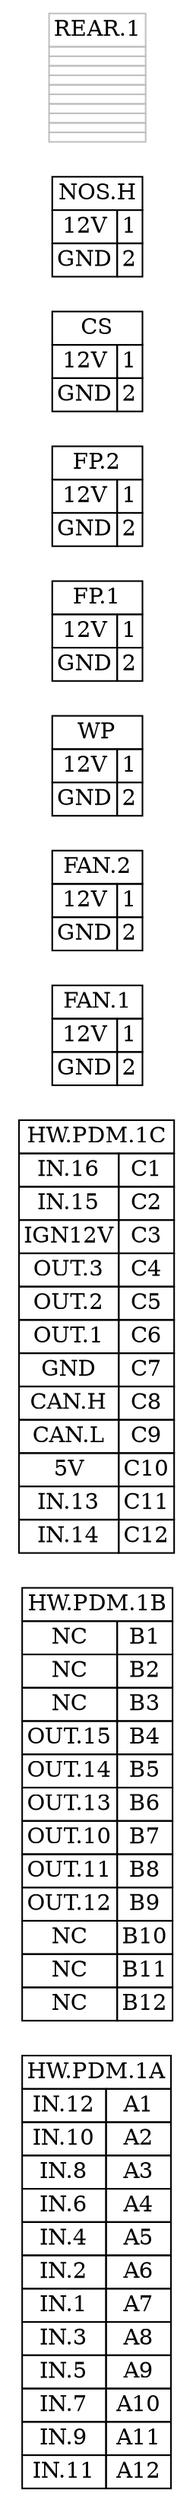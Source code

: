 
graph {nodesep=.2 ranksep=2 rankdir=LR

node [shape=none];
edge [color="#000000:#0066ff:#000000"];

"HW.PDM.1A" [label = <<TABLE border="0" cellspacing="0" cellborder="1"><TR><TD colspan="2">HW.PDM.1A</TD></TR><TR><TD PORT="A1L">IN.12</TD><TD PORT="A1R">A1</TD></TR><TR><TD PORT="A2L">IN.10</TD><TD PORT="A2R">A2</TD></TR><TR><TD PORT="A3L">IN.8</TD><TD PORT="A3R">A3</TD></TR><TR><TD PORT="A4L">IN.6</TD><TD PORT="A4R">A4</TD></TR><TR><TD PORT="A5L">IN.4</TD><TD PORT="A5R">A5</TD></TR><TR><TD PORT="A6L">IN.2</TD><TD PORT="A6R">A6</TD></TR><TR><TD PORT="A7L">IN.1</TD><TD PORT="A7R">A7</TD></TR><TR><TD PORT="A8L">IN.3</TD><TD PORT="A8R">A8</TD></TR><TR><TD PORT="A9L">IN.5</TD><TD PORT="A9R">A9</TD></TR><TR><TD PORT="A10L">IN.7</TD><TD PORT="A10R">A10</TD></TR><TR><TD PORT="A11L">IN.9</TD><TD PORT="A11R">A11</TD></TR><TR><TD PORT="A12L">IN.11</TD><TD PORT="A12R">A12</TD></TR></TABLE>>];
"HW.PDM.1B" [label = <<TABLE border="0" cellspacing="0" cellborder="1"><TR><TD colspan="2">HW.PDM.1B</TD></TR><TR><TD PORT="B1L">NC</TD><TD PORT="B1R">B1</TD></TR><TR><TD PORT="B2L">NC</TD><TD PORT="B2R">B2</TD></TR><TR><TD PORT="B3L">NC</TD><TD PORT="B3R">B3</TD></TR><TR><TD PORT="B4L">OUT.15</TD><TD PORT="B4R">B4</TD></TR><TR><TD PORT="B5L">OUT.14</TD><TD PORT="B5R">B5</TD></TR><TR><TD PORT="B6L">OUT.13</TD><TD PORT="B6R">B6</TD></TR><TR><TD PORT="B7L">OUT.10</TD><TD PORT="B7R">B7</TD></TR><TR><TD PORT="B8L">OUT.11</TD><TD PORT="B8R">B8</TD></TR><TR><TD PORT="B9L">OUT.12</TD><TD PORT="B9R">B9</TD></TR><TR><TD PORT="B10L">NC</TD><TD PORT="B10R">B10</TD></TR><TR><TD PORT="B11L">NC</TD><TD PORT="B11R">B11</TD></TR><TR><TD PORT="B12L">NC</TD><TD PORT="B12R">B12</TD></TR></TABLE>>];
"HW.PDM.1C" [label = <<TABLE border="0" cellspacing="0" cellborder="1"><TR><TD colspan="2">HW.PDM.1C</TD></TR><TR><TD PORT="C1L">IN.16</TD><TD PORT="C1R">C1</TD></TR><TR><TD PORT="C2L">IN.15</TD><TD PORT="C2R">C2</TD></TR><TR><TD PORT="C3L">IGN12V</TD><TD PORT="C3R">C3</TD></TR><TR><TD PORT="C4L">OUT.3</TD><TD PORT="C4R">C4</TD></TR><TR><TD PORT="C5L">OUT.2</TD><TD PORT="C5R">C5</TD></TR><TR><TD PORT="C6L">OUT.1</TD><TD PORT="C6R">C6</TD></TR><TR><TD PORT="C7L">GND</TD><TD PORT="C7R">C7</TD></TR><TR><TD PORT="C8L">CAN.H</TD><TD PORT="C8R">C8</TD></TR><TR><TD PORT="C9L">CAN.L</TD><TD PORT="C9R">C9</TD></TR><TR><TD PORT="C10L">5V</TD><TD PORT="C10R">C10</TD></TR><TR><TD PORT="C11L">IN.13</TD><TD PORT="C11R">C11</TD></TR><TR><TD PORT="C12L">IN.14</TD><TD PORT="C12R">C12</TD></TR></TABLE>>];
"FAN.1" [label = <<TABLE border="0" cellspacing="0" cellborder="1"><TR><TD colspan="2">FAN.1</TD></TR><TR><TD PORT="1L">12V</TD><TD PORT="1R">1</TD></TR><TR><TD PORT="2L">GND</TD><TD PORT="2R">2</TD></TR></TABLE>>];
"FAN.2" [label = <<TABLE border="0" cellspacing="0" cellborder="1"><TR><TD colspan="2">FAN.2</TD></TR><TR><TD PORT="1L">12V</TD><TD PORT="1R">1</TD></TR><TR><TD PORT="2L">GND</TD><TD PORT="2R">2</TD></TR></TABLE>>];
"WP" [label = <<TABLE border="0" cellspacing="0" cellborder="1"><TR><TD colspan="2">WP</TD></TR><TR><TD PORT="1L">12V</TD><TD PORT="1R">1</TD></TR><TR><TD PORT="2L">GND</TD><TD PORT="2R">2</TD></TR></TABLE>>];
"FP.1" [label = <<TABLE border="0" cellspacing="0" cellborder="1"><TR><TD colspan="2">FP.1</TD></TR><TR><TD PORT="1L">12V</TD><TD PORT="1R">1</TD></TR><TR><TD PORT="2L">GND</TD><TD PORT="2R">2</TD></TR></TABLE>>];
"FP.2" [label = <<TABLE border="0" cellspacing="0" cellborder="1"><TR><TD colspan="2">FP.2</TD></TR><TR><TD PORT="1L">12V</TD><TD PORT="1R">1</TD></TR><TR><TD PORT="2L">GND</TD><TD PORT="2R">2</TD></TR></TABLE>>];
"CS" [label = <<TABLE border="0" cellspacing="0" cellborder="1"><TR><TD colspan="2">CS</TD></TR><TR><TD PORT="1L">12V</TD><TD PORT="1R">1</TD></TR><TR><TD PORT="2L">GND</TD><TD PORT="2R">2</TD></TR></TABLE>>];
"NOS.H" [label = <<TABLE border="0" cellspacing="0" cellborder="1"><TR><TD colspan="2">NOS.H</TD></TR><TR><TD PORT="1L">12V</TD><TD PORT="1R">1</TD></TR><TR><TD PORT="2L">GND</TD><TD PORT="2R">2</TD></TR></TABLE>>];
"REAR.1" [label = <<TABLE border="0" cellspacing="0" color="grey" cellborder="1"><TR><TD>REAR.1</TD></TR><TR><TD PORT="0"></TD></TR><TR><TD PORT="1"></TD></TR><TR><TD PORT="2"></TD></TR><TR><TD PORT="3"></TD></TR><TR><TD PORT="4"></TD></TR><TR><TD PORT="5"></TD></TR><TR><TD PORT="6"></TD></TR><TR><TD PORT="7"></TD></TR><TR><TD PORT="8"></TD></TR><TR><TD PORT="9"></TD></TR></TABLE>>];
}